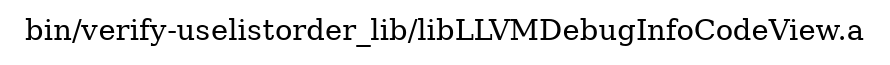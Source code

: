 digraph "bin/verify-uselistorder_lib/libLLVMDebugInfoCodeView.a" {
	label="bin/verify-uselistorder_lib/libLLVMDebugInfoCodeView.a";
	rankdir=LR;

}

